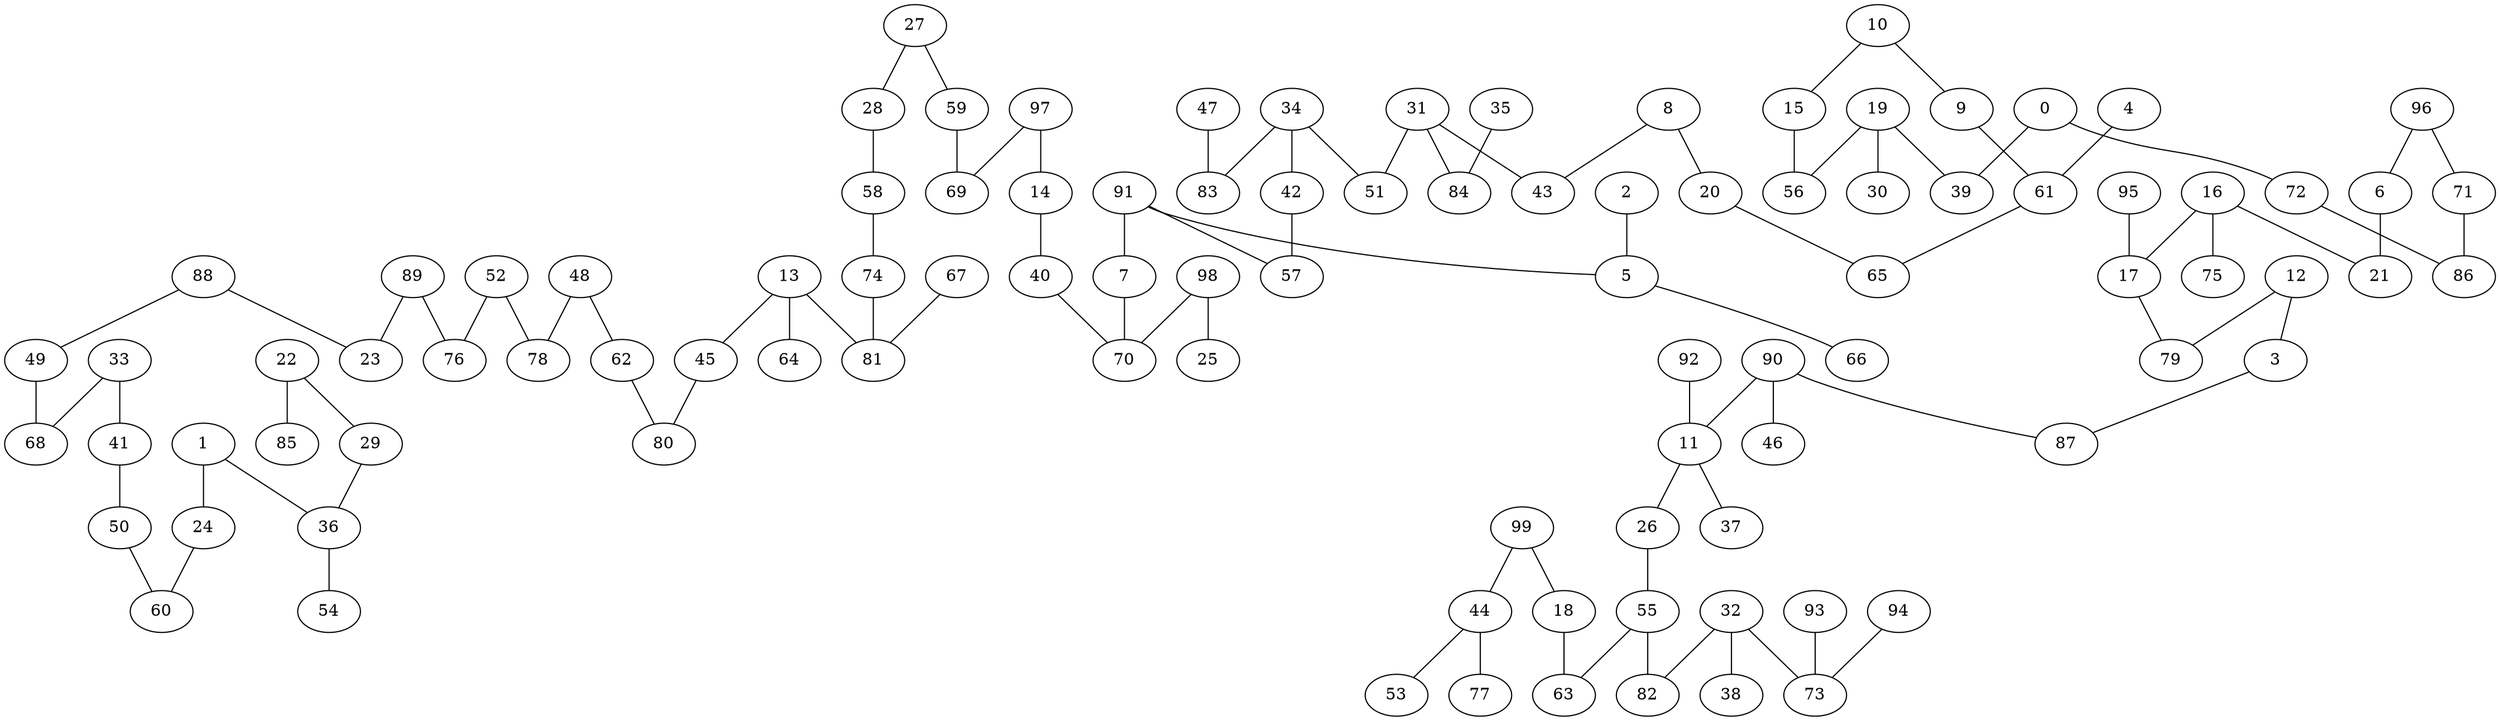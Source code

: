 graph G{
88--49;
88--23;
89--23;
89--76;
90--87;
90--46;
90--11;
91--7;
91--57;
91--5;
92--11;
93--73;
94--73;
95--17;
96--71;
96--6;
97--69;
97--14;
10--9;
10--15;
98--70;
98--25;
11--26;
11--37;
99--18;
99--44;
12--79;
12--3;
13--45;
13--81;
13--64;
14--40;
15--56;
16--21;
16--17;
16--75;
17--79;
18--63;
19--56;
19--39;
19--30;
0--39;
0--72;
1--36;
1--24;
2--5;
3--87;
4--61;
5--66;
6--21;
7--70;
8--43;
8--20;
9--61;
20--65;
22--29;
22--85;
24--60;
26--55;
27--28;
27--59;
28--58;
29--36;
31--51;
31--84;
31--43;
32--82;
32--73;
32--38;
33--41;
33--68;
34--42;
34--83;
34--51;
35--84;
36--54;
40--70;
41--50;
42--57;
44--53;
44--77;
45--80;
47--83;
48--78;
48--62;
49--68;
50--60;
52--76;
52--78;
55--82;
55--63;
58--74;
59--69;
61--65;
62--80;
67--81;
71--86;
72--86;
74--81;
}